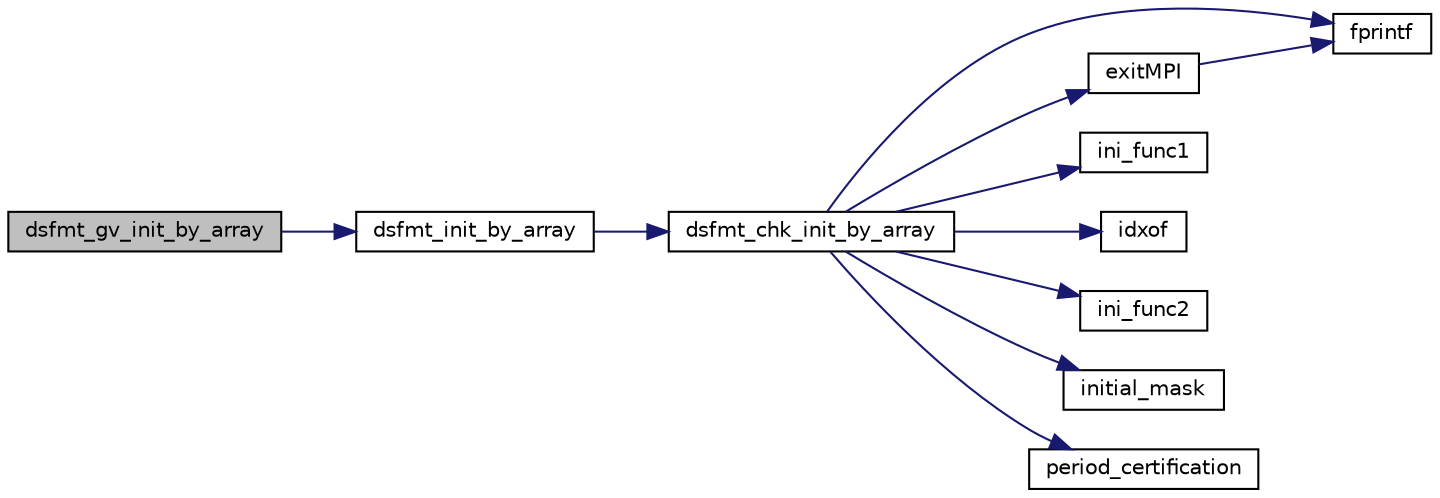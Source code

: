 digraph "dsfmt_gv_init_by_array"
{
 // INTERACTIVE_SVG=YES
  edge [fontname="Helvetica",fontsize="10",labelfontname="Helvetica",labelfontsize="10"];
  node [fontname="Helvetica",fontsize="10",shape=record];
  rankdir="LR";
  Node1 [label="dsfmt_gv_init_by_array",height=0.2,width=0.4,color="black", fillcolor="grey75", style="filled", fontcolor="black"];
  Node1 -> Node2 [color="midnightblue",fontsize="10",style="solid",fontname="Helvetica"];
  Node2 [label="dsfmt_init_by_array",height=0.2,width=0.4,color="black", fillcolor="white", style="filled",URL="$d_s_f_m_t_8h.html#aa54b7fee7995bb6fc4e6a0f436b84b43"];
  Node2 -> Node3 [color="midnightblue",fontsize="10",style="solid",fontname="Helvetica"];
  Node3 [label="dsfmt_chk_init_by_array",height=0.2,width=0.4,color="black", fillcolor="white", style="filled",URL="$d_s_f_m_t_8h.html#a91cef405a85910d4e56b4a1d10fb89f1"];
  Node3 -> Node4 [color="midnightblue",fontsize="10",style="solid",fontname="Helvetica"];
  Node4 [label="fprintf",height=0.2,width=0.4,color="black", fillcolor="white", style="filled",URL="$xfreemem__large_8c.html#a5c1bb0da45eec945c4cc3233c7d8427e"];
  Node3 -> Node5 [color="midnightblue",fontsize="10",style="solid",fontname="Helvetica"];
  Node5 [label="exitMPI",height=0.2,width=0.4,color="black", fillcolor="white", style="filled",URL="$wrapper_m_p_i_8h.html#ae0504dbbe2857fc4f3c84ef0b7bc45ed"];
  Node5 -> Node4 [color="midnightblue",fontsize="10",style="solid",fontname="Helvetica"];
  Node3 -> Node6 [color="midnightblue",fontsize="10",style="solid",fontname="Helvetica"];
  Node6 [label="ini_func1",height=0.2,width=0.4,color="black", fillcolor="white", style="filled",URL="$d_s_f_m_t_8c.html#afe0e4e5727d9188f5ae1632da731d412"];
  Node3 -> Node7 [color="midnightblue",fontsize="10",style="solid",fontname="Helvetica"];
  Node7 [label="idxof",height=0.2,width=0.4,color="black", fillcolor="white", style="filled",URL="$d_s_f_m_t_8c.html#a6ceeab85133c3fd7ec95aa85523ff544"];
  Node3 -> Node8 [color="midnightblue",fontsize="10",style="solid",fontname="Helvetica"];
  Node8 [label="ini_func2",height=0.2,width=0.4,color="black", fillcolor="white", style="filled",URL="$d_s_f_m_t_8c.html#a8da6197e2fe073abb9016e3cf4822807"];
  Node3 -> Node9 [color="midnightblue",fontsize="10",style="solid",fontname="Helvetica"];
  Node9 [label="initial_mask",height=0.2,width=0.4,color="black", fillcolor="white", style="filled",URL="$d_s_f_m_t_8c.html#a95a1673e2b7b3a48a7eab8fa19e18e1d"];
  Node3 -> Node10 [color="midnightblue",fontsize="10",style="solid",fontname="Helvetica"];
  Node10 [label="period_certification",height=0.2,width=0.4,color="black", fillcolor="white", style="filled",URL="$d_s_f_m_t_8c.html#a8c0334eb83e12d16f2cfe48929114e44"];
}
